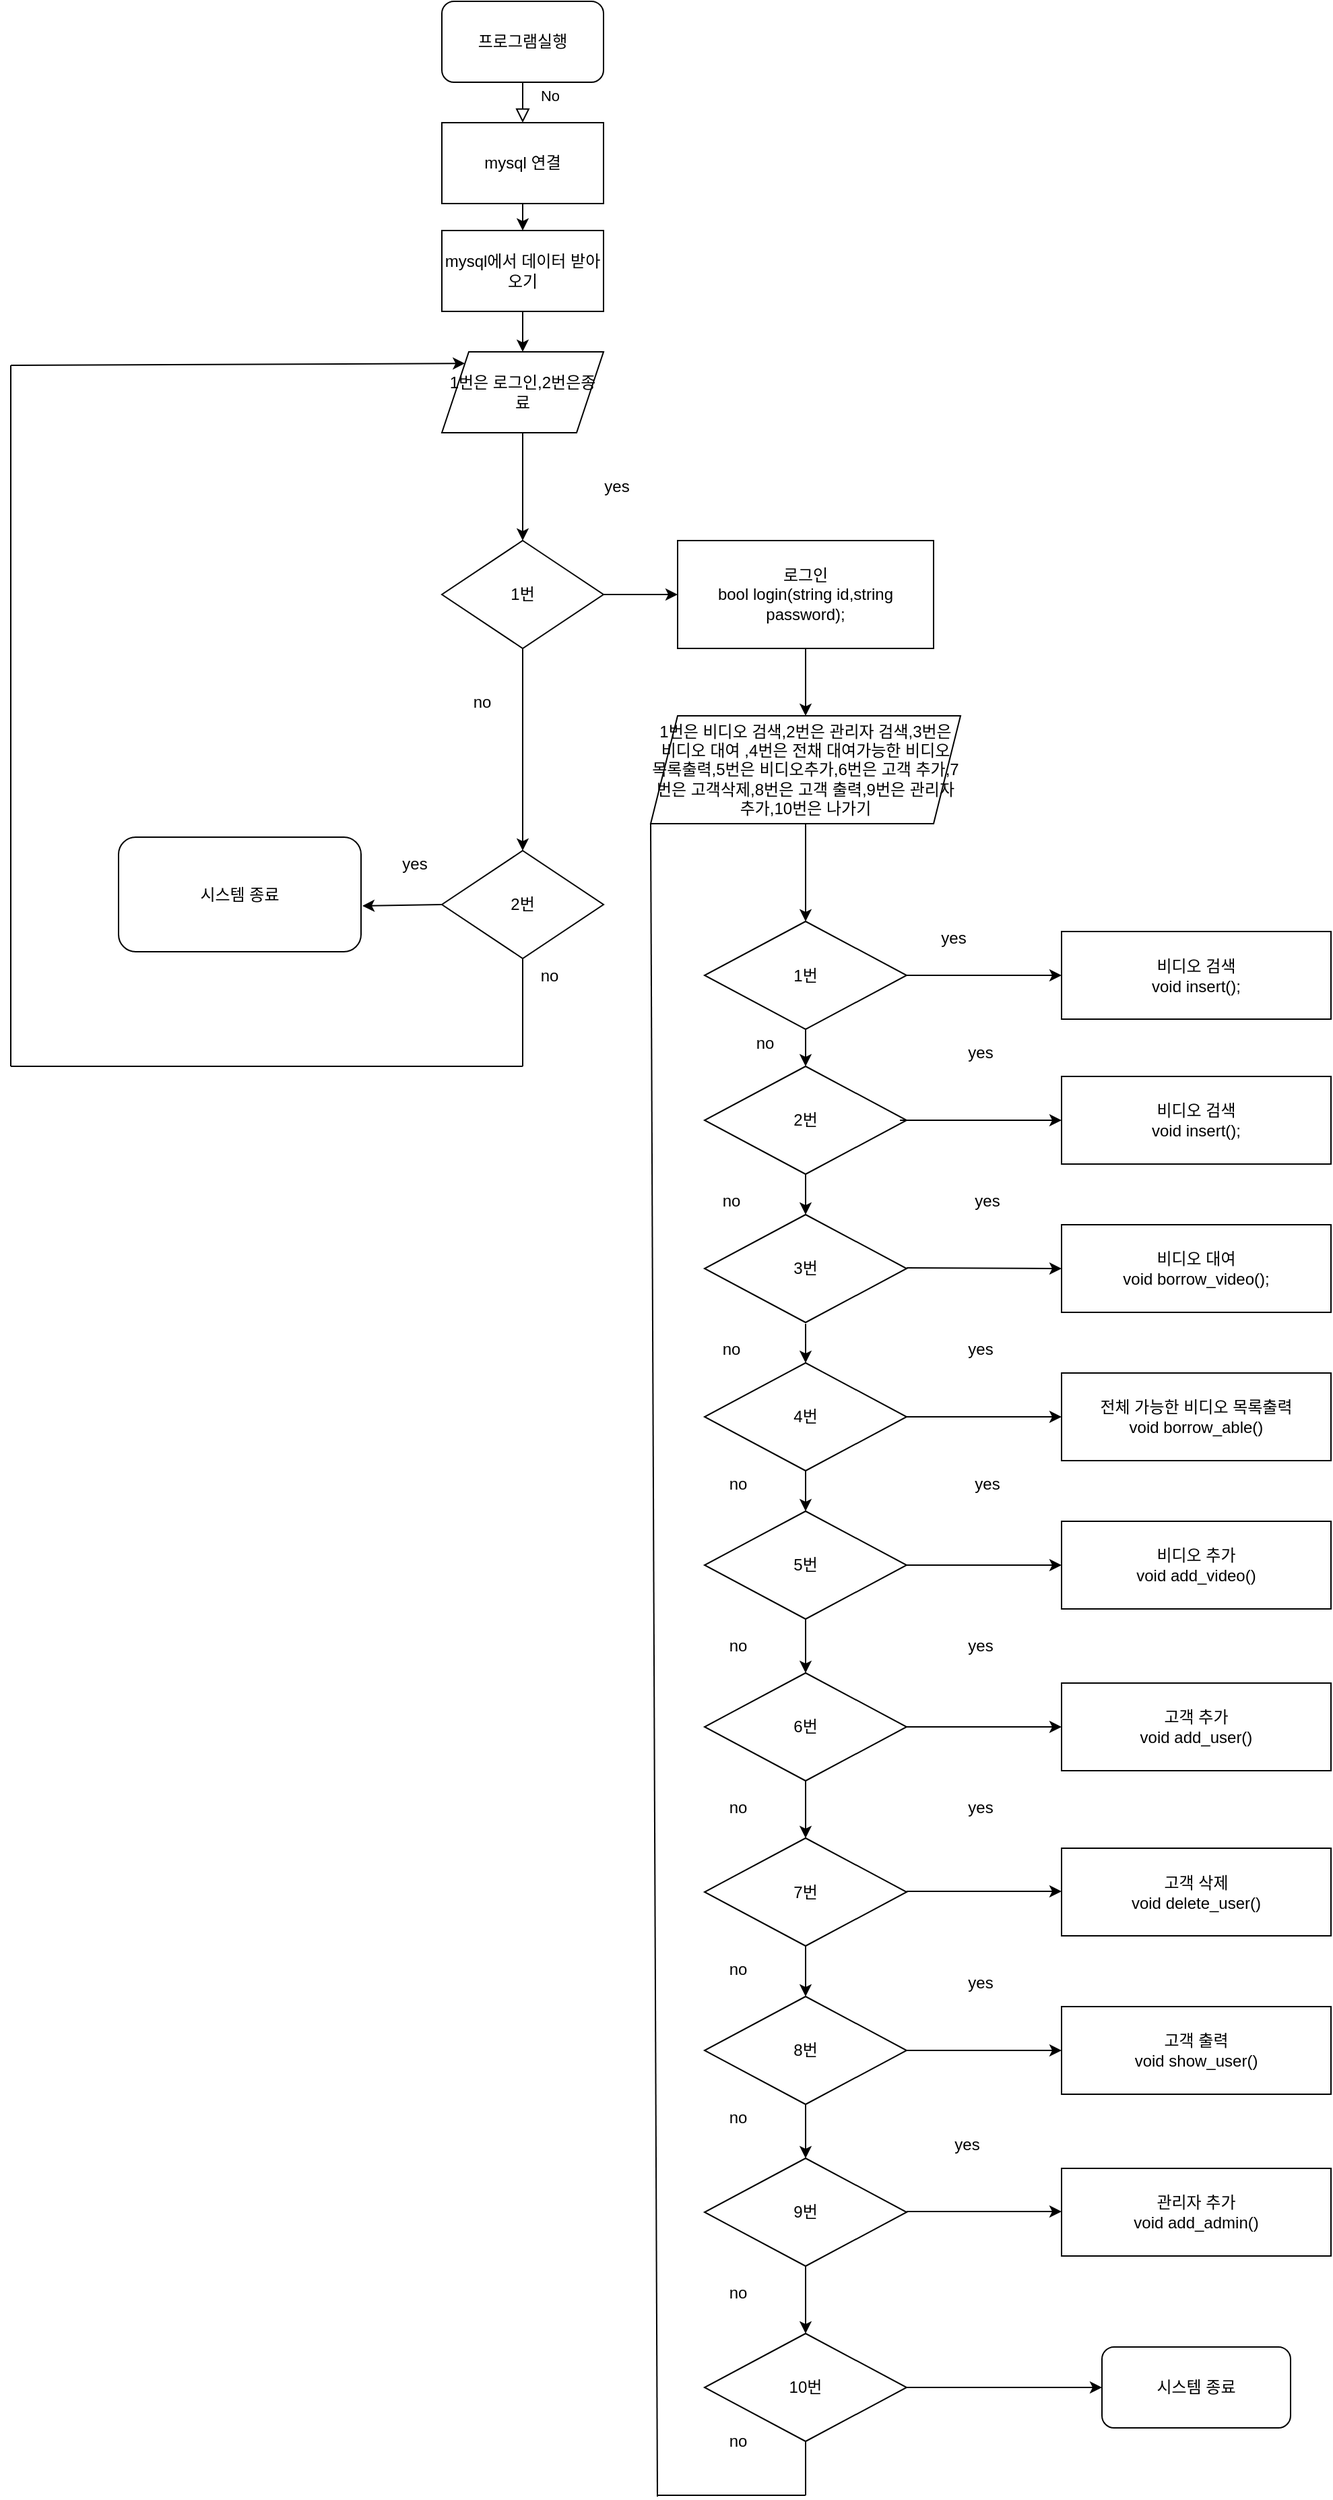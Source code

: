 <mxfile version="13.8.8" type="github">
  <diagram id="C5RBs43oDa-KdzZeNtuy" name="Page-1">
    <mxGraphModel dx="1673" dy="896" grid="1" gridSize="10" guides="1" tooltips="1" connect="1" arrows="1" fold="1" page="1" pageScale="1" pageWidth="1200" pageHeight="1920" math="0" shadow="0">
      <root>
        <mxCell id="WIyWlLk6GJQsqaUBKTNV-0" />
        <mxCell id="WIyWlLk6GJQsqaUBKTNV-1" parent="WIyWlLk6GJQsqaUBKTNV-0" />
        <mxCell id="WIyWlLk6GJQsqaUBKTNV-8" value="No" style="rounded=0;html=1;jettySize=auto;orthogonalLoop=1;fontSize=11;endArrow=block;endFill=0;endSize=8;strokeWidth=1;shadow=0;labelBackgroundColor=none;edgeStyle=orthogonalEdgeStyle;" parent="WIyWlLk6GJQsqaUBKTNV-1" edge="1">
          <mxGeometry x="0.333" y="20" relative="1" as="geometry">
            <mxPoint as="offset" />
            <mxPoint x="420" y="40" as="sourcePoint" />
            <mxPoint x="420" y="100" as="targetPoint" />
            <Array as="points">
              <mxPoint x="420" y="60" />
              <mxPoint x="420" y="60" />
            </Array>
          </mxGeometry>
        </mxCell>
        <mxCell id="8dyUEaJClcj9uAZ_qfU--0" value="프로그램실행" style="rounded=1;whiteSpace=wrap;html=1;" parent="WIyWlLk6GJQsqaUBKTNV-1" vertex="1">
          <mxGeometry x="360" y="10" width="120" height="60" as="geometry" />
        </mxCell>
        <mxCell id="8dyUEaJClcj9uAZ_qfU--2" value="&lt;span&gt;mysql 연결&lt;/span&gt;" style="rounded=0;whiteSpace=wrap;html=1;" parent="WIyWlLk6GJQsqaUBKTNV-1" vertex="1">
          <mxGeometry x="360" y="100" width="120" height="60" as="geometry" />
        </mxCell>
        <mxCell id="8dyUEaJClcj9uAZ_qfU--4" value="1번" style="rhombus;whiteSpace=wrap;html=1;" parent="WIyWlLk6GJQsqaUBKTNV-1" vertex="1">
          <mxGeometry x="360" y="410" width="120" height="80" as="geometry" />
        </mxCell>
        <mxCell id="8dyUEaJClcj9uAZ_qfU--5" value="" style="endArrow=classic;html=1;exitX=0.5;exitY=1;exitDx=0;exitDy=0;entryX=0.5;entryY=0;entryDx=0;entryDy=0;" parent="WIyWlLk6GJQsqaUBKTNV-1" target="8dyUEaJClcj9uAZ_qfU--19" edge="1">
          <mxGeometry width="50" height="50" relative="1" as="geometry">
            <mxPoint x="420" y="240" as="sourcePoint" />
            <mxPoint x="420" y="290" as="targetPoint" />
          </mxGeometry>
        </mxCell>
        <mxCell id="8dyUEaJClcj9uAZ_qfU--6" value="" style="endArrow=classic;html=1;entryX=0.5;entryY=0;entryDx=0;entryDy=0;" parent="WIyWlLk6GJQsqaUBKTNV-1" source="8dyUEaJClcj9uAZ_qfU--4" target="iZX8KWnMVRX385ZQnTXK-9" edge="1">
          <mxGeometry width="50" height="50" relative="1" as="geometry">
            <mxPoint x="390" y="570" as="sourcePoint" />
            <mxPoint x="420" y="500" as="targetPoint" />
          </mxGeometry>
        </mxCell>
        <mxCell id="8dyUEaJClcj9uAZ_qfU--7" value="yes" style="text;html=1;strokeColor=none;fillColor=none;align=center;verticalAlign=middle;whiteSpace=wrap;rounded=0;" parent="WIyWlLk6GJQsqaUBKTNV-1" vertex="1">
          <mxGeometry x="470" y="360" width="40" height="20" as="geometry" />
        </mxCell>
        <mxCell id="8dyUEaJClcj9uAZ_qfU--18" value="" style="endArrow=classic;html=1;entryX=0;entryY=0.5;entryDx=0;entryDy=0;exitX=1;exitY=0.5;exitDx=0;exitDy=0;" parent="WIyWlLk6GJQsqaUBKTNV-1" source="8dyUEaJClcj9uAZ_qfU--4" target="iZX8KWnMVRX385ZQnTXK-4" edge="1">
          <mxGeometry width="50" height="50" relative="1" as="geometry">
            <mxPoint x="410" y="390" as="sourcePoint" />
            <mxPoint x="530" y="400" as="targetPoint" />
          </mxGeometry>
        </mxCell>
        <mxCell id="8dyUEaJClcj9uAZ_qfU--19" value="1번은 로그인,2번은종료" style="shape=parallelogram;perimeter=parallelogramPerimeter;whiteSpace=wrap;html=1;fixedSize=1;" parent="WIyWlLk6GJQsqaUBKTNV-1" vertex="1">
          <mxGeometry x="360" y="270" width="120" height="60" as="geometry" />
        </mxCell>
        <mxCell id="8dyUEaJClcj9uAZ_qfU--20" value="" style="endArrow=classic;html=1;exitX=0.5;exitY=1;exitDx=0;exitDy=0;" parent="WIyWlLk6GJQsqaUBKTNV-1" source="8dyUEaJClcj9uAZ_qfU--19" target="8dyUEaJClcj9uAZ_qfU--4" edge="1">
          <mxGeometry width="50" height="50" relative="1" as="geometry">
            <mxPoint x="410" y="460" as="sourcePoint" />
            <mxPoint x="460" y="410" as="targetPoint" />
          </mxGeometry>
        </mxCell>
        <mxCell id="iZX8KWnMVRX385ZQnTXK-4" value="로그인&lt;br&gt;bool login(string id,string password);" style="rounded=0;whiteSpace=wrap;html=1;" parent="WIyWlLk6GJQsqaUBKTNV-1" vertex="1">
          <mxGeometry x="535" y="410" width="190" height="80" as="geometry" />
        </mxCell>
        <mxCell id="iZX8KWnMVRX385ZQnTXK-5" value="no" style="text;html=1;strokeColor=none;fillColor=none;align=center;verticalAlign=middle;whiteSpace=wrap;rounded=0;" parent="WIyWlLk6GJQsqaUBKTNV-1" vertex="1">
          <mxGeometry x="370" y="520" width="40" height="20" as="geometry" />
        </mxCell>
        <mxCell id="iZX8KWnMVRX385ZQnTXK-7" value="전체 가능한 비디오 목록출력&lt;br&gt;void borrow_able()" style="rounded=0;whiteSpace=wrap;html=1;" parent="WIyWlLk6GJQsqaUBKTNV-1" vertex="1">
          <mxGeometry x="820" y="1027.5" width="200" height="65" as="geometry" />
        </mxCell>
        <mxCell id="iZX8KWnMVRX385ZQnTXK-9" value="2번" style="rhombus;whiteSpace=wrap;html=1;" parent="WIyWlLk6GJQsqaUBKTNV-1" vertex="1">
          <mxGeometry x="360" y="640" width="120" height="80" as="geometry" />
        </mxCell>
        <mxCell id="iZX8KWnMVRX385ZQnTXK-10" value="시스템 종료" style="rounded=1;whiteSpace=wrap;html=1;" parent="WIyWlLk6GJQsqaUBKTNV-1" vertex="1">
          <mxGeometry x="120" y="630" width="180" height="85" as="geometry" />
        </mxCell>
        <mxCell id="iZX8KWnMVRX385ZQnTXK-11" value="" style="endArrow=classic;html=1;exitX=0;exitY=0.5;exitDx=0;exitDy=0;" parent="WIyWlLk6GJQsqaUBKTNV-1" source="iZX8KWnMVRX385ZQnTXK-9" edge="1">
          <mxGeometry width="50" height="50" relative="1" as="geometry">
            <mxPoint x="490" y="550" as="sourcePoint" />
            <mxPoint x="301" y="681" as="targetPoint" />
          </mxGeometry>
        </mxCell>
        <mxCell id="lPXVkHvJ1FRcczWmUwX--7" value="" style="endArrow=none;html=1;entryX=0.5;entryY=1;entryDx=0;entryDy=0;" parent="WIyWlLk6GJQsqaUBKTNV-1" target="iZX8KWnMVRX385ZQnTXK-9" edge="1">
          <mxGeometry width="50" height="50" relative="1" as="geometry">
            <mxPoint x="420" y="800" as="sourcePoint" />
            <mxPoint x="520" y="770" as="targetPoint" />
          </mxGeometry>
        </mxCell>
        <mxCell id="lPXVkHvJ1FRcczWmUwX--8" value="" style="endArrow=none;html=1;" parent="WIyWlLk6GJQsqaUBKTNV-1" edge="1">
          <mxGeometry width="50" height="50" relative="1" as="geometry">
            <mxPoint x="40" y="800" as="sourcePoint" />
            <mxPoint x="420" y="800" as="targetPoint" />
          </mxGeometry>
        </mxCell>
        <mxCell id="lPXVkHvJ1FRcczWmUwX--9" value="" style="endArrow=none;html=1;" parent="WIyWlLk6GJQsqaUBKTNV-1" edge="1">
          <mxGeometry width="50" height="50" relative="1" as="geometry">
            <mxPoint x="40" y="800" as="sourcePoint" />
            <mxPoint x="40" y="280" as="targetPoint" />
          </mxGeometry>
        </mxCell>
        <mxCell id="lPXVkHvJ1FRcczWmUwX--10" value="" style="endArrow=classic;html=1;entryX=0;entryY=0;entryDx=0;entryDy=0;" parent="WIyWlLk6GJQsqaUBKTNV-1" target="8dyUEaJClcj9uAZ_qfU--19" edge="1">
          <mxGeometry width="50" height="50" relative="1" as="geometry">
            <mxPoint x="40" y="280" as="sourcePoint" />
            <mxPoint x="90" y="230" as="targetPoint" />
          </mxGeometry>
        </mxCell>
        <mxCell id="lPXVkHvJ1FRcczWmUwX--11" value="" style="endArrow=classic;html=1;exitX=0.5;exitY=1;exitDx=0;exitDy=0;entryX=0.5;entryY=0;entryDx=0;entryDy=0;" parent="WIyWlLk6GJQsqaUBKTNV-1" source="iZX8KWnMVRX385ZQnTXK-4" target="lPXVkHvJ1FRcczWmUwX--13" edge="1">
          <mxGeometry width="50" height="50" relative="1" as="geometry">
            <mxPoint x="680" y="550" as="sourcePoint" />
            <mxPoint x="630" y="520" as="targetPoint" />
          </mxGeometry>
        </mxCell>
        <mxCell id="lPXVkHvJ1FRcczWmUwX--12" value="1번" style="rhombus;whiteSpace=wrap;html=1;" parent="WIyWlLk6GJQsqaUBKTNV-1" vertex="1">
          <mxGeometry x="555" y="692.5" width="150" height="80" as="geometry" />
        </mxCell>
        <mxCell id="lPXVkHvJ1FRcczWmUwX--13" value="1번은 비디오 검색,2번은 관리자 검색,3번은 비디오 대여 ,4번은 전채 대여가능한 비디오 목록출력,5번은 비디오추가,6번은 고객 추가,7번은 고객삭제,8번은 고객 출력,9번은 관리자 추가,10번은 나가기" style="shape=parallelogram;perimeter=parallelogramPerimeter;whiteSpace=wrap;html=1;fixedSize=1;" parent="WIyWlLk6GJQsqaUBKTNV-1" vertex="1">
          <mxGeometry x="515" y="540" width="230" height="80" as="geometry" />
        </mxCell>
        <mxCell id="lPXVkHvJ1FRcczWmUwX--14" value="" style="endArrow=classic;html=1;entryX=0.5;entryY=0;entryDx=0;entryDy=0;exitX=0.5;exitY=1;exitDx=0;exitDy=0;" parent="WIyWlLk6GJQsqaUBKTNV-1" source="lPXVkHvJ1FRcczWmUwX--13" target="lPXVkHvJ1FRcczWmUwX--12" edge="1">
          <mxGeometry width="50" height="50" relative="1" as="geometry">
            <mxPoint x="630" y="610" as="sourcePoint" />
            <mxPoint x="680" y="530" as="targetPoint" />
          </mxGeometry>
        </mxCell>
        <mxCell id="ZVifMxlsPe1NLRu8LXG8-0" value="" style="endArrow=classic;html=1;exitX=0.5;exitY=1;exitDx=0;exitDy=0;" parent="WIyWlLk6GJQsqaUBKTNV-1" source="8dyUEaJClcj9uAZ_qfU--2" edge="1">
          <mxGeometry width="50" height="50" relative="1" as="geometry">
            <mxPoint x="570" y="320" as="sourcePoint" />
            <mxPoint x="420" y="180" as="targetPoint" />
          </mxGeometry>
        </mxCell>
        <mxCell id="ZVifMxlsPe1NLRu8LXG8-1" value="mysql에서 데이터 받아오기" style="rounded=0;whiteSpace=wrap;html=1;" parent="WIyWlLk6GJQsqaUBKTNV-1" vertex="1">
          <mxGeometry x="360" y="180" width="120" height="60" as="geometry" />
        </mxCell>
        <mxCell id="UNNyaAhEDaWyHw9sy6rx-1" value="비디오 검색&lt;br&gt;void insert();" style="rounded=0;whiteSpace=wrap;html=1;" parent="WIyWlLk6GJQsqaUBKTNV-1" vertex="1">
          <mxGeometry x="820" y="700" width="200" height="65" as="geometry" />
        </mxCell>
        <mxCell id="CoTEwVPrOE2uewMeFJwt-0" value="" style="endArrow=classic;html=1;entryX=0;entryY=0.5;entryDx=0;entryDy=0;exitX=1;exitY=0.5;exitDx=0;exitDy=0;" edge="1" parent="WIyWlLk6GJQsqaUBKTNV-1" source="lPXVkHvJ1FRcczWmUwX--12" target="UNNyaAhEDaWyHw9sy6rx-1">
          <mxGeometry width="50" height="50" relative="1" as="geometry">
            <mxPoint x="700" y="610" as="sourcePoint" />
            <mxPoint x="750" y="560" as="targetPoint" />
          </mxGeometry>
        </mxCell>
        <mxCell id="CoTEwVPrOE2uewMeFJwt-1" value="비디오 검색&lt;br&gt;void insert();" style="rounded=0;whiteSpace=wrap;html=1;" vertex="1" parent="WIyWlLk6GJQsqaUBKTNV-1">
          <mxGeometry x="820" y="807.5" width="200" height="65" as="geometry" />
        </mxCell>
        <mxCell id="CoTEwVPrOE2uewMeFJwt-2" value="2번" style="rhombus;whiteSpace=wrap;html=1;" vertex="1" parent="WIyWlLk6GJQsqaUBKTNV-1">
          <mxGeometry x="555" y="800" width="150" height="80" as="geometry" />
        </mxCell>
        <mxCell id="CoTEwVPrOE2uewMeFJwt-3" value="" style="endArrow=classic;html=1;exitX=0.5;exitY=1;exitDx=0;exitDy=0;entryX=0.5;entryY=0;entryDx=0;entryDy=0;" edge="1" parent="WIyWlLk6GJQsqaUBKTNV-1" source="lPXVkHvJ1FRcczWmUwX--12" target="CoTEwVPrOE2uewMeFJwt-2">
          <mxGeometry width="50" height="50" relative="1" as="geometry">
            <mxPoint x="700" y="910" as="sourcePoint" />
            <mxPoint x="750" y="860" as="targetPoint" />
          </mxGeometry>
        </mxCell>
        <mxCell id="CoTEwVPrOE2uewMeFJwt-4" value="" style="endArrow=classic;html=1;entryX=0;entryY=0.5;entryDx=0;entryDy=0;exitX=0.967;exitY=0.5;exitDx=0;exitDy=0;exitPerimeter=0;" edge="1" parent="WIyWlLk6GJQsqaUBKTNV-1" source="CoTEwVPrOE2uewMeFJwt-2" target="CoTEwVPrOE2uewMeFJwt-1">
          <mxGeometry width="50" height="50" relative="1" as="geometry">
            <mxPoint x="710" y="840" as="sourcePoint" />
            <mxPoint x="750" y="860" as="targetPoint" />
          </mxGeometry>
        </mxCell>
        <mxCell id="CoTEwVPrOE2uewMeFJwt-6" value="비디오 대여&lt;br&gt;void borrow_video();" style="rounded=0;whiteSpace=wrap;html=1;" vertex="1" parent="WIyWlLk6GJQsqaUBKTNV-1">
          <mxGeometry x="820" y="917.5" width="200" height="65" as="geometry" />
        </mxCell>
        <mxCell id="CoTEwVPrOE2uewMeFJwt-7" value="3번" style="rhombus;whiteSpace=wrap;html=1;" vertex="1" parent="WIyWlLk6GJQsqaUBKTNV-1">
          <mxGeometry x="555" y="910" width="150" height="80" as="geometry" />
        </mxCell>
        <mxCell id="CoTEwVPrOE2uewMeFJwt-8" value="" style="endArrow=classic;html=1;exitX=0.5;exitY=1;exitDx=0;exitDy=0;entryX=0.5;entryY=0;entryDx=0;entryDy=0;" edge="1" parent="WIyWlLk6GJQsqaUBKTNV-1" source="CoTEwVPrOE2uewMeFJwt-2" target="CoTEwVPrOE2uewMeFJwt-7">
          <mxGeometry width="50" height="50" relative="1" as="geometry">
            <mxPoint x="700" y="910" as="sourcePoint" />
            <mxPoint x="750" y="860" as="targetPoint" />
          </mxGeometry>
        </mxCell>
        <mxCell id="CoTEwVPrOE2uewMeFJwt-9" value="4번" style="rhombus;whiteSpace=wrap;html=1;" vertex="1" parent="WIyWlLk6GJQsqaUBKTNV-1">
          <mxGeometry x="555" y="1020" width="150" height="80" as="geometry" />
        </mxCell>
        <mxCell id="CoTEwVPrOE2uewMeFJwt-10" value="" style="endArrow=classic;html=1;" edge="1" parent="WIyWlLk6GJQsqaUBKTNV-1" target="CoTEwVPrOE2uewMeFJwt-9">
          <mxGeometry width="50" height="50" relative="1" as="geometry">
            <mxPoint x="630" y="991" as="sourcePoint" />
            <mxPoint x="750" y="860" as="targetPoint" />
          </mxGeometry>
        </mxCell>
        <mxCell id="CoTEwVPrOE2uewMeFJwt-11" value="" style="endArrow=classic;html=1;exitX=0.5;exitY=1;exitDx=0;exitDy=0;entryX=0.5;entryY=0;entryDx=0;entryDy=0;" edge="1" parent="WIyWlLk6GJQsqaUBKTNV-1" source="CoTEwVPrOE2uewMeFJwt-9" target="CoTEwVPrOE2uewMeFJwt-13">
          <mxGeometry width="50" height="50" relative="1" as="geometry">
            <mxPoint x="700" y="910" as="sourcePoint" />
            <mxPoint x="630" y="1110" as="targetPoint" />
          </mxGeometry>
        </mxCell>
        <mxCell id="CoTEwVPrOE2uewMeFJwt-13" value="5번" style="rhombus;whiteSpace=wrap;html=1;" vertex="1" parent="WIyWlLk6GJQsqaUBKTNV-1">
          <mxGeometry x="555" y="1130" width="150" height="80" as="geometry" />
        </mxCell>
        <mxCell id="CoTEwVPrOE2uewMeFJwt-15" value="6번" style="rhombus;whiteSpace=wrap;html=1;" vertex="1" parent="WIyWlLk6GJQsqaUBKTNV-1">
          <mxGeometry x="555" y="1250" width="150" height="80" as="geometry" />
        </mxCell>
        <mxCell id="CoTEwVPrOE2uewMeFJwt-16" value="" style="endArrow=classic;html=1;exitX=0.5;exitY=1;exitDx=0;exitDy=0;entryX=0.5;entryY=0;entryDx=0;entryDy=0;" edge="1" parent="WIyWlLk6GJQsqaUBKTNV-1" source="CoTEwVPrOE2uewMeFJwt-13" target="CoTEwVPrOE2uewMeFJwt-15">
          <mxGeometry width="50" height="50" relative="1" as="geometry">
            <mxPoint x="700" y="1110" as="sourcePoint" />
            <mxPoint x="750" y="1060" as="targetPoint" />
          </mxGeometry>
        </mxCell>
        <mxCell id="CoTEwVPrOE2uewMeFJwt-17" value="" style="endArrow=classic;html=1;entryX=0;entryY=0.5;entryDx=0;entryDy=0;" edge="1" parent="WIyWlLk6GJQsqaUBKTNV-1" target="CoTEwVPrOE2uewMeFJwt-6">
          <mxGeometry width="50" height="50" relative="1" as="geometry">
            <mxPoint x="705" y="949.5" as="sourcePoint" />
            <mxPoint x="815" y="949.5" as="targetPoint" />
          </mxGeometry>
        </mxCell>
        <mxCell id="CoTEwVPrOE2uewMeFJwt-18" value="" style="endArrow=classic;html=1;entryX=0;entryY=0.5;entryDx=0;entryDy=0;exitX=1;exitY=0.5;exitDx=0;exitDy=0;" edge="1" parent="WIyWlLk6GJQsqaUBKTNV-1" source="CoTEwVPrOE2uewMeFJwt-9" target="iZX8KWnMVRX385ZQnTXK-7">
          <mxGeometry width="50" height="50" relative="1" as="geometry">
            <mxPoint x="710" y="1060" as="sourcePoint" />
            <mxPoint x="640" y="1020" as="targetPoint" />
          </mxGeometry>
        </mxCell>
        <mxCell id="CoTEwVPrOE2uewMeFJwt-19" value="" style="endArrow=classic;html=1;" edge="1" parent="WIyWlLk6GJQsqaUBKTNV-1" target="CoTEwVPrOE2uewMeFJwt-20">
          <mxGeometry width="50" height="50" relative="1" as="geometry">
            <mxPoint x="705" y="1170" as="sourcePoint" />
            <mxPoint x="810" y="1170" as="targetPoint" />
          </mxGeometry>
        </mxCell>
        <mxCell id="CoTEwVPrOE2uewMeFJwt-20" value="비디오 추가&lt;br&gt;void add_video()" style="rounded=0;whiteSpace=wrap;html=1;" vertex="1" parent="WIyWlLk6GJQsqaUBKTNV-1">
          <mxGeometry x="820" y="1137.5" width="200" height="65" as="geometry" />
        </mxCell>
        <mxCell id="CoTEwVPrOE2uewMeFJwt-23" value="고객 추가&lt;br&gt;void add_user()" style="rounded=0;whiteSpace=wrap;html=1;" vertex="1" parent="WIyWlLk6GJQsqaUBKTNV-1">
          <mxGeometry x="820" y="1257.5" width="200" height="65" as="geometry" />
        </mxCell>
        <mxCell id="CoTEwVPrOE2uewMeFJwt-24" value="" style="endArrow=classic;html=1;entryX=0;entryY=0.5;entryDx=0;entryDy=0;" edge="1" parent="WIyWlLk6GJQsqaUBKTNV-1" target="CoTEwVPrOE2uewMeFJwt-23">
          <mxGeometry width="50" height="50" relative="1" as="geometry">
            <mxPoint x="705" y="1290" as="sourcePoint" />
            <mxPoint x="755" y="1240" as="targetPoint" />
          </mxGeometry>
        </mxCell>
        <mxCell id="CoTEwVPrOE2uewMeFJwt-25" value="고객 삭제&lt;br&gt;void delete_user()" style="rounded=0;whiteSpace=wrap;html=1;" vertex="1" parent="WIyWlLk6GJQsqaUBKTNV-1">
          <mxGeometry x="820" y="1380" width="200" height="65" as="geometry" />
        </mxCell>
        <mxCell id="CoTEwVPrOE2uewMeFJwt-26" value="7번" style="rhombus;whiteSpace=wrap;html=1;" vertex="1" parent="WIyWlLk6GJQsqaUBKTNV-1">
          <mxGeometry x="555" y="1372.5" width="150" height="80" as="geometry" />
        </mxCell>
        <mxCell id="CoTEwVPrOE2uewMeFJwt-27" value="" style="endArrow=classic;html=1;entryX=0;entryY=0.5;entryDx=0;entryDy=0;" edge="1" parent="WIyWlLk6GJQsqaUBKTNV-1">
          <mxGeometry width="50" height="50" relative="1" as="geometry">
            <mxPoint x="705" y="1412" as="sourcePoint" />
            <mxPoint x="820" y="1412" as="targetPoint" />
          </mxGeometry>
        </mxCell>
        <mxCell id="CoTEwVPrOE2uewMeFJwt-28" value="" style="endArrow=classic;html=1;entryX=0.5;entryY=0;entryDx=0;entryDy=0;exitX=0.5;exitY=1;exitDx=0;exitDy=0;" edge="1" parent="WIyWlLk6GJQsqaUBKTNV-1" source="CoTEwVPrOE2uewMeFJwt-15" target="CoTEwVPrOE2uewMeFJwt-26">
          <mxGeometry width="50" height="50" relative="1" as="geometry">
            <mxPoint x="725" y="1310" as="sourcePoint" />
            <mxPoint x="840" y="1310" as="targetPoint" />
          </mxGeometry>
        </mxCell>
        <mxCell id="CoTEwVPrOE2uewMeFJwt-29" value="" style="endArrow=classic;html=1;exitX=0.5;exitY=1;exitDx=0;exitDy=0;" edge="1" parent="WIyWlLk6GJQsqaUBKTNV-1" source="CoTEwVPrOE2uewMeFJwt-26">
          <mxGeometry width="50" height="50" relative="1" as="geometry">
            <mxPoint x="630" y="1460" as="sourcePoint" />
            <mxPoint x="630" y="1490" as="targetPoint" />
          </mxGeometry>
        </mxCell>
        <mxCell id="CoTEwVPrOE2uewMeFJwt-31" value="8번" style="rhombus;whiteSpace=wrap;html=1;" vertex="1" parent="WIyWlLk6GJQsqaUBKTNV-1">
          <mxGeometry x="555" y="1490" width="150" height="80" as="geometry" />
        </mxCell>
        <mxCell id="CoTEwVPrOE2uewMeFJwt-33" value="" style="endArrow=classic;html=1;" edge="1" parent="WIyWlLk6GJQsqaUBKTNV-1">
          <mxGeometry width="50" height="50" relative="1" as="geometry">
            <mxPoint x="705" y="1530" as="sourcePoint" />
            <mxPoint x="820" y="1530" as="targetPoint" />
          </mxGeometry>
        </mxCell>
        <mxCell id="CoTEwVPrOE2uewMeFJwt-34" value="고객 출력&lt;br&gt;void show_user()" style="rounded=0;whiteSpace=wrap;html=1;" vertex="1" parent="WIyWlLk6GJQsqaUBKTNV-1">
          <mxGeometry x="820" y="1497.5" width="200" height="65" as="geometry" />
        </mxCell>
        <mxCell id="CoTEwVPrOE2uewMeFJwt-35" value="9번" style="rhombus;whiteSpace=wrap;html=1;" vertex="1" parent="WIyWlLk6GJQsqaUBKTNV-1">
          <mxGeometry x="555" y="1610" width="150" height="80" as="geometry" />
        </mxCell>
        <mxCell id="CoTEwVPrOE2uewMeFJwt-36" value="관리자 추가&lt;br&gt;void add_admin()" style="rounded=0;whiteSpace=wrap;html=1;" vertex="1" parent="WIyWlLk6GJQsqaUBKTNV-1">
          <mxGeometry x="820" y="1617.5" width="200" height="65" as="geometry" />
        </mxCell>
        <mxCell id="CoTEwVPrOE2uewMeFJwt-37" value="" style="endArrow=classic;html=1;" edge="1" parent="WIyWlLk6GJQsqaUBKTNV-1">
          <mxGeometry width="50" height="50" relative="1" as="geometry">
            <mxPoint x="705" y="1649.5" as="sourcePoint" />
            <mxPoint x="820" y="1649.5" as="targetPoint" />
          </mxGeometry>
        </mxCell>
        <mxCell id="CoTEwVPrOE2uewMeFJwt-39" value="" style="endArrow=classic;html=1;exitX=0.5;exitY=1;exitDx=0;exitDy=0;" edge="1" parent="WIyWlLk6GJQsqaUBKTNV-1" source="CoTEwVPrOE2uewMeFJwt-31" target="CoTEwVPrOE2uewMeFJwt-35">
          <mxGeometry width="50" height="50" relative="1" as="geometry">
            <mxPoint x="725" y="1550" as="sourcePoint" />
            <mxPoint x="840" y="1550" as="targetPoint" />
          </mxGeometry>
        </mxCell>
        <mxCell id="CoTEwVPrOE2uewMeFJwt-42" value="시스템 종료" style="rounded=1;whiteSpace=wrap;html=1;" vertex="1" parent="WIyWlLk6GJQsqaUBKTNV-1">
          <mxGeometry x="850" y="1750" width="140" height="60" as="geometry" />
        </mxCell>
        <mxCell id="CoTEwVPrOE2uewMeFJwt-43" value="yes" style="text;html=1;strokeColor=none;fillColor=none;align=center;verticalAlign=middle;whiteSpace=wrap;rounded=0;" vertex="1" parent="WIyWlLk6GJQsqaUBKTNV-1">
          <mxGeometry x="320" y="640" width="40" height="20" as="geometry" />
        </mxCell>
        <mxCell id="CoTEwVPrOE2uewMeFJwt-44" value="no" style="text;html=1;strokeColor=none;fillColor=none;align=center;verticalAlign=middle;whiteSpace=wrap;rounded=0;" vertex="1" parent="WIyWlLk6GJQsqaUBKTNV-1">
          <mxGeometry x="420" y="722.5" width="40" height="20" as="geometry" />
        </mxCell>
        <mxCell id="CoTEwVPrOE2uewMeFJwt-45" value="no" style="text;html=1;strokeColor=none;fillColor=none;align=center;verticalAlign=middle;whiteSpace=wrap;rounded=0;" vertex="1" parent="WIyWlLk6GJQsqaUBKTNV-1">
          <mxGeometry x="580" y="772.5" width="40" height="20" as="geometry" />
        </mxCell>
        <mxCell id="CoTEwVPrOE2uewMeFJwt-46" value="no" style="text;html=1;strokeColor=none;fillColor=none;align=center;verticalAlign=middle;whiteSpace=wrap;rounded=0;" vertex="1" parent="WIyWlLk6GJQsqaUBKTNV-1">
          <mxGeometry x="555" y="890" width="40" height="20" as="geometry" />
        </mxCell>
        <mxCell id="CoTEwVPrOE2uewMeFJwt-47" value="no" style="text;html=1;strokeColor=none;fillColor=none;align=center;verticalAlign=middle;whiteSpace=wrap;rounded=0;" vertex="1" parent="WIyWlLk6GJQsqaUBKTNV-1">
          <mxGeometry x="555" y="1000" width="40" height="20" as="geometry" />
        </mxCell>
        <mxCell id="CoTEwVPrOE2uewMeFJwt-48" value="no" style="text;html=1;strokeColor=none;fillColor=none;align=center;verticalAlign=middle;whiteSpace=wrap;rounded=0;" vertex="1" parent="WIyWlLk6GJQsqaUBKTNV-1">
          <mxGeometry x="560" y="1100" width="40" height="20" as="geometry" />
        </mxCell>
        <mxCell id="CoTEwVPrOE2uewMeFJwt-49" value="no" style="text;html=1;strokeColor=none;fillColor=none;align=center;verticalAlign=middle;whiteSpace=wrap;rounded=0;" vertex="1" parent="WIyWlLk6GJQsqaUBKTNV-1">
          <mxGeometry x="560" y="1220" width="40" height="20" as="geometry" />
        </mxCell>
        <mxCell id="CoTEwVPrOE2uewMeFJwt-50" value="no" style="text;html=1;strokeColor=none;fillColor=none;align=center;verticalAlign=middle;whiteSpace=wrap;rounded=0;" vertex="1" parent="WIyWlLk6GJQsqaUBKTNV-1">
          <mxGeometry x="560" y="1340" width="40" height="20" as="geometry" />
        </mxCell>
        <mxCell id="CoTEwVPrOE2uewMeFJwt-51" value="no" style="text;html=1;strokeColor=none;fillColor=none;align=center;verticalAlign=middle;whiteSpace=wrap;rounded=0;" vertex="1" parent="WIyWlLk6GJQsqaUBKTNV-1">
          <mxGeometry x="560" y="1460" width="40" height="20" as="geometry" />
        </mxCell>
        <mxCell id="CoTEwVPrOE2uewMeFJwt-52" value="no" style="text;html=1;strokeColor=none;fillColor=none;align=center;verticalAlign=middle;whiteSpace=wrap;rounded=0;" vertex="1" parent="WIyWlLk6GJQsqaUBKTNV-1">
          <mxGeometry x="560" y="1570" width="40" height="20" as="geometry" />
        </mxCell>
        <mxCell id="CoTEwVPrOE2uewMeFJwt-53" value="no" style="text;html=1;strokeColor=none;fillColor=none;align=center;verticalAlign=middle;whiteSpace=wrap;rounded=0;" vertex="1" parent="WIyWlLk6GJQsqaUBKTNV-1">
          <mxGeometry x="560" y="1700" width="40" height="20" as="geometry" />
        </mxCell>
        <mxCell id="CoTEwVPrOE2uewMeFJwt-54" value="yes" style="text;html=1;strokeColor=none;fillColor=none;align=center;verticalAlign=middle;whiteSpace=wrap;rounded=0;" vertex="1" parent="WIyWlLk6GJQsqaUBKTNV-1">
          <mxGeometry x="720" y="695" width="40" height="20" as="geometry" />
        </mxCell>
        <mxCell id="CoTEwVPrOE2uewMeFJwt-55" value="yes" style="text;html=1;strokeColor=none;fillColor=none;align=center;verticalAlign=middle;whiteSpace=wrap;rounded=0;" vertex="1" parent="WIyWlLk6GJQsqaUBKTNV-1">
          <mxGeometry x="740" y="780" width="40" height="20" as="geometry" />
        </mxCell>
        <mxCell id="CoTEwVPrOE2uewMeFJwt-56" value="yes" style="text;html=1;strokeColor=none;fillColor=none;align=center;verticalAlign=middle;whiteSpace=wrap;rounded=0;" vertex="1" parent="WIyWlLk6GJQsqaUBKTNV-1">
          <mxGeometry x="745" y="890" width="40" height="20" as="geometry" />
        </mxCell>
        <mxCell id="CoTEwVPrOE2uewMeFJwt-57" value="yes" style="text;html=1;strokeColor=none;fillColor=none;align=center;verticalAlign=middle;whiteSpace=wrap;rounded=0;" vertex="1" parent="WIyWlLk6GJQsqaUBKTNV-1">
          <mxGeometry x="740" y="1000" width="40" height="20" as="geometry" />
        </mxCell>
        <mxCell id="CoTEwVPrOE2uewMeFJwt-58" value="yes" style="text;html=1;strokeColor=none;fillColor=none;align=center;verticalAlign=middle;whiteSpace=wrap;rounded=0;" vertex="1" parent="WIyWlLk6GJQsqaUBKTNV-1">
          <mxGeometry x="745" y="1100" width="40" height="20" as="geometry" />
        </mxCell>
        <mxCell id="CoTEwVPrOE2uewMeFJwt-59" value="yes" style="text;html=1;strokeColor=none;fillColor=none;align=center;verticalAlign=middle;whiteSpace=wrap;rounded=0;" vertex="1" parent="WIyWlLk6GJQsqaUBKTNV-1">
          <mxGeometry x="740" y="1220" width="40" height="20" as="geometry" />
        </mxCell>
        <mxCell id="CoTEwVPrOE2uewMeFJwt-60" value="yes" style="text;html=1;strokeColor=none;fillColor=none;align=center;verticalAlign=middle;whiteSpace=wrap;rounded=0;" vertex="1" parent="WIyWlLk6GJQsqaUBKTNV-1">
          <mxGeometry x="740" y="1340" width="40" height="20" as="geometry" />
        </mxCell>
        <mxCell id="CoTEwVPrOE2uewMeFJwt-61" value="yes" style="text;html=1;strokeColor=none;fillColor=none;align=center;verticalAlign=middle;whiteSpace=wrap;rounded=0;" vertex="1" parent="WIyWlLk6GJQsqaUBKTNV-1">
          <mxGeometry x="740" y="1470" width="40" height="20" as="geometry" />
        </mxCell>
        <mxCell id="CoTEwVPrOE2uewMeFJwt-62" value="yes" style="text;html=1;strokeColor=none;fillColor=none;align=center;verticalAlign=middle;whiteSpace=wrap;rounded=0;" vertex="1" parent="WIyWlLk6GJQsqaUBKTNV-1">
          <mxGeometry x="730" y="1590" width="40" height="20" as="geometry" />
        </mxCell>
        <mxCell id="CoTEwVPrOE2uewMeFJwt-64" value="10번" style="rhombus;whiteSpace=wrap;html=1;" vertex="1" parent="WIyWlLk6GJQsqaUBKTNV-1">
          <mxGeometry x="555" y="1740" width="150" height="80" as="geometry" />
        </mxCell>
        <mxCell id="CoTEwVPrOE2uewMeFJwt-66" value="" style="endArrow=classic;html=1;exitX=0.5;exitY=1;exitDx=0;exitDy=0;entryX=0.5;entryY=0;entryDx=0;entryDy=0;" edge="1" parent="WIyWlLk6GJQsqaUBKTNV-1" source="CoTEwVPrOE2uewMeFJwt-35" target="CoTEwVPrOE2uewMeFJwt-64">
          <mxGeometry width="50" height="50" relative="1" as="geometry">
            <mxPoint x="610" y="1900" as="sourcePoint" />
            <mxPoint x="640" y="1740" as="targetPoint" />
          </mxGeometry>
        </mxCell>
        <mxCell id="CoTEwVPrOE2uewMeFJwt-67" value="" style="endArrow=classic;html=1;exitX=1;exitY=0.5;exitDx=0;exitDy=0;entryX=0;entryY=0.5;entryDx=0;entryDy=0;" edge="1" parent="WIyWlLk6GJQsqaUBKTNV-1" source="CoTEwVPrOE2uewMeFJwt-64" target="CoTEwVPrOE2uewMeFJwt-42">
          <mxGeometry width="50" height="50" relative="1" as="geometry">
            <mxPoint x="640" y="1700" as="sourcePoint" />
            <mxPoint x="640" y="1750" as="targetPoint" />
          </mxGeometry>
        </mxCell>
        <mxCell id="CoTEwVPrOE2uewMeFJwt-68" value="no" style="text;html=1;strokeColor=none;fillColor=none;align=center;verticalAlign=middle;whiteSpace=wrap;rounded=0;" vertex="1" parent="WIyWlLk6GJQsqaUBKTNV-1">
          <mxGeometry x="560" y="1810" width="40" height="20" as="geometry" />
        </mxCell>
        <mxCell id="CoTEwVPrOE2uewMeFJwt-70" value="" style="endArrow=none;html=1;entryX=0.5;entryY=1;entryDx=0;entryDy=0;" edge="1" parent="WIyWlLk6GJQsqaUBKTNV-1" target="CoTEwVPrOE2uewMeFJwt-64">
          <mxGeometry width="50" height="50" relative="1" as="geometry">
            <mxPoint x="630" y="1860" as="sourcePoint" />
            <mxPoint x="660" y="1650" as="targetPoint" />
          </mxGeometry>
        </mxCell>
        <mxCell id="CoTEwVPrOE2uewMeFJwt-71" value="" style="endArrow=none;html=1;" edge="1" parent="WIyWlLk6GJQsqaUBKTNV-1">
          <mxGeometry width="50" height="50" relative="1" as="geometry">
            <mxPoint x="520" y="1860" as="sourcePoint" />
            <mxPoint x="630" y="1860" as="targetPoint" />
          </mxGeometry>
        </mxCell>
        <mxCell id="CoTEwVPrOE2uewMeFJwt-72" value="" style="endArrow=none;html=1;exitX=0;exitY=1;exitDx=0;exitDy=0;" edge="1" parent="WIyWlLk6GJQsqaUBKTNV-1" source="lPXVkHvJ1FRcczWmUwX--13">
          <mxGeometry width="50" height="50" relative="1" as="geometry">
            <mxPoint x="500" y="670" as="sourcePoint" />
            <mxPoint x="520" y="1861" as="targetPoint" />
          </mxGeometry>
        </mxCell>
      </root>
    </mxGraphModel>
  </diagram>
</mxfile>
